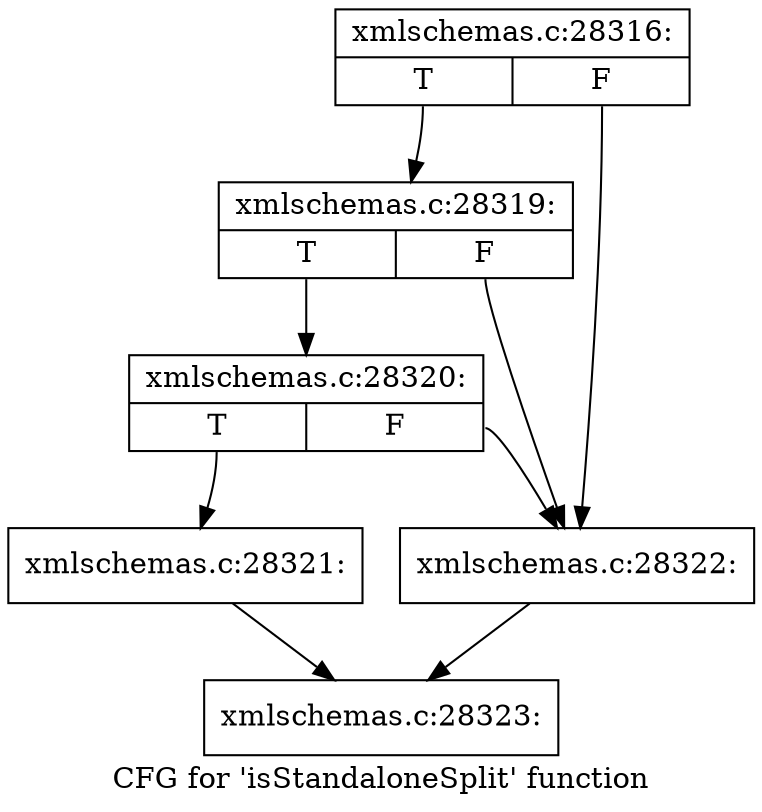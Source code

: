 digraph "CFG for 'isStandaloneSplit' function" {
	label="CFG for 'isStandaloneSplit' function";

	Node0x55d02694aed0 [shape=record,label="{xmlschemas.c:28316:|{<s0>T|<s1>F}}"];
	Node0x55d02694aed0:s0 -> Node0x55d02694ba50;
	Node0x55d02694aed0:s1 -> Node0x55d02694b980;
	Node0x55d02694ba50 [shape=record,label="{xmlschemas.c:28319:|{<s0>T|<s1>F}}"];
	Node0x55d02694ba50:s0 -> Node0x55d02694b9d0;
	Node0x55d02694ba50:s1 -> Node0x55d02694b980;
	Node0x55d02694b9d0 [shape=record,label="{xmlschemas.c:28320:|{<s0>T|<s1>F}}"];
	Node0x55d02694b9d0:s0 -> Node0x55d02694b930;
	Node0x55d02694b9d0:s1 -> Node0x55d02694b980;
	Node0x55d02694b930 [shape=record,label="{xmlschemas.c:28321:}"];
	Node0x55d02694b930 -> Node0x55d02694af20;
	Node0x55d02694b980 [shape=record,label="{xmlschemas.c:28322:}"];
	Node0x55d02694b980 -> Node0x55d02694af20;
	Node0x55d02694af20 [shape=record,label="{xmlschemas.c:28323:}"];
}
